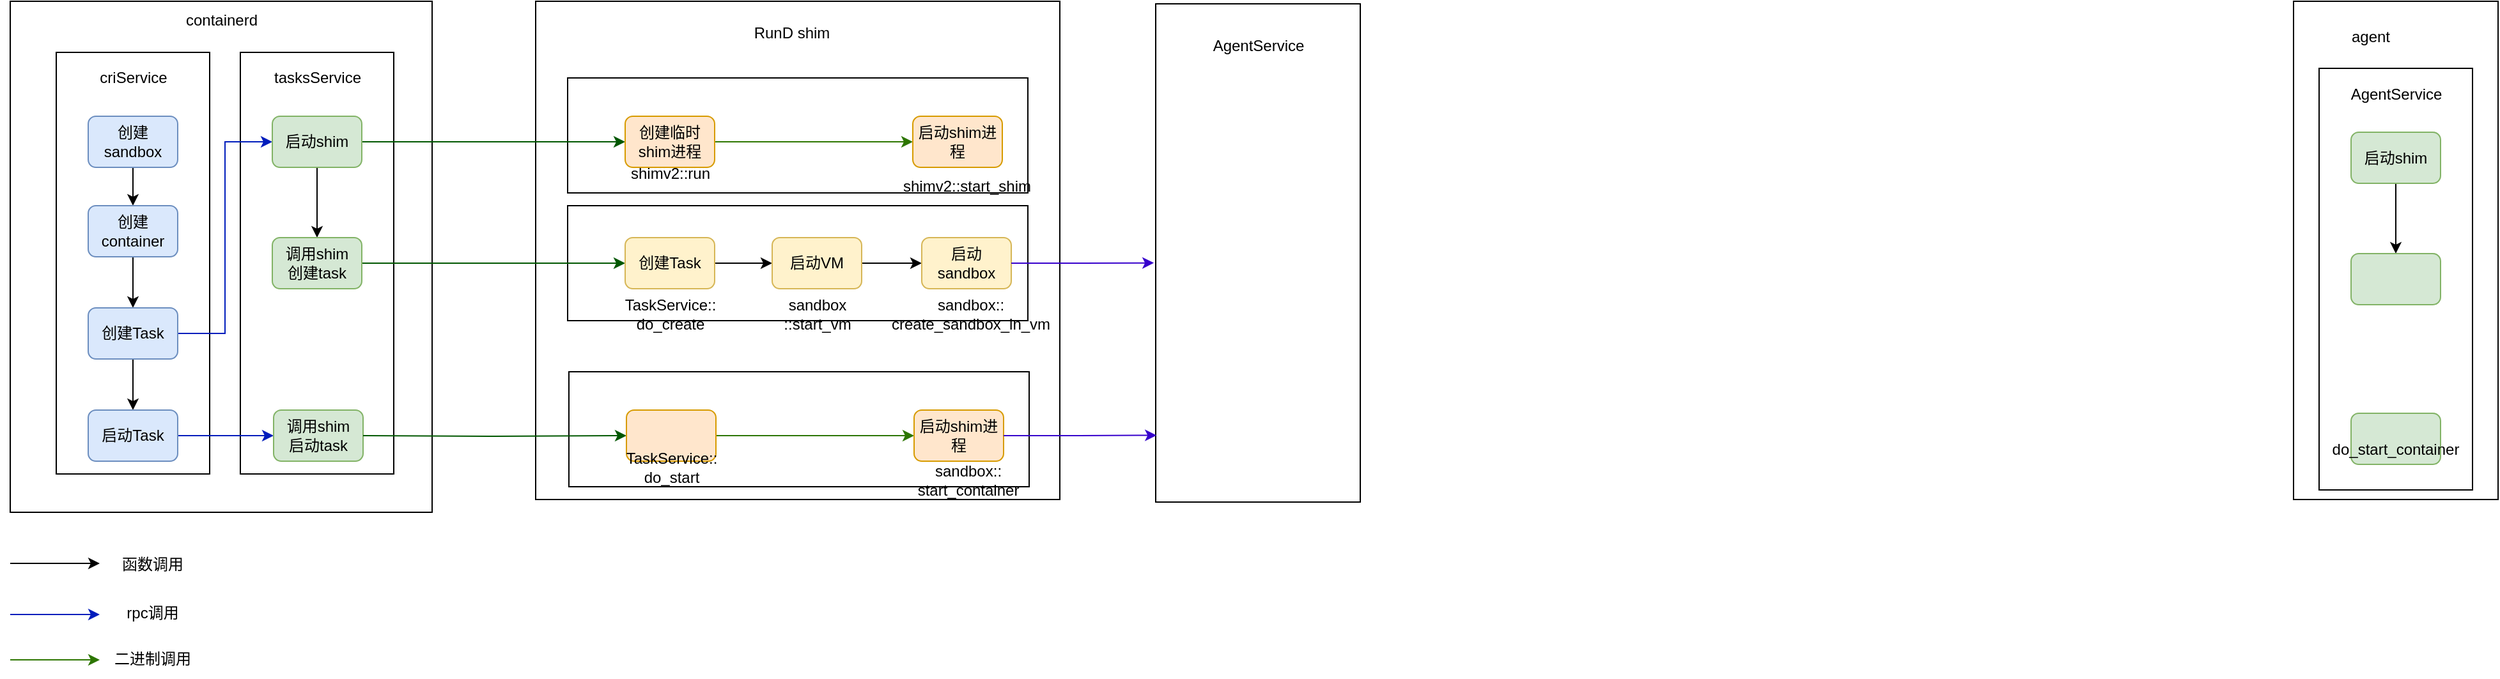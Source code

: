 <mxfile version="24.7.6">
  <diagram name="第 1 页" id="LhU_5w7jMdHVjknMKNqU">
    <mxGraphModel dx="896" dy="597" grid="1" gridSize="10" guides="1" tooltips="1" connect="1" arrows="1" fold="1" page="1" pageScale="1" pageWidth="827" pageHeight="1169" math="0" shadow="0">
      <root>
        <mxCell id="0" />
        <mxCell id="1" parent="0" />
        <mxCell id="KmjipeR5iiQRehFi-2iJ-23" value="" style="rounded=0;whiteSpace=wrap;html=1;" parent="1" vertex="1">
          <mxGeometry x="525" y="70" width="410" height="390" as="geometry" />
        </mxCell>
        <mxCell id="KmjipeR5iiQRehFi-2iJ-44" value="" style="rounded=0;whiteSpace=wrap;html=1;" parent="1" vertex="1">
          <mxGeometry x="550" y="230" width="360" height="90" as="geometry" />
        </mxCell>
        <mxCell id="KmjipeR5iiQRehFi-2iJ-43" value="" style="rounded=0;whiteSpace=wrap;html=1;" parent="1" vertex="1">
          <mxGeometry x="550" y="130" width="360" height="90" as="geometry" />
        </mxCell>
        <mxCell id="KmjipeR5iiQRehFi-2iJ-2" value="" style="rounded=0;whiteSpace=wrap;html=1;" parent="1" vertex="1">
          <mxGeometry x="114" y="70" width="330" height="400" as="geometry" />
        </mxCell>
        <mxCell id="KmjipeR5iiQRehFi-2iJ-3" value="" style="rounded=0;whiteSpace=wrap;html=1;" parent="1" vertex="1">
          <mxGeometry x="150" y="110" width="120" height="330" as="geometry" />
        </mxCell>
        <mxCell id="KmjipeR5iiQRehFi-2iJ-4" value="criService" style="text;html=1;align=center;verticalAlign=middle;resizable=0;points=[];autosize=1;" parent="1" vertex="1">
          <mxGeometry x="175" y="120" width="70" height="20" as="geometry" />
        </mxCell>
        <mxCell id="KmjipeR5iiQRehFi-2iJ-5" value="" style="rounded=0;whiteSpace=wrap;html=1;" parent="1" vertex="1">
          <mxGeometry x="294" y="110" width="120" height="330" as="geometry" />
        </mxCell>
        <mxCell id="KmjipeR5iiQRehFi-2iJ-6" value="tasksService" style="text;html=1;align=center;verticalAlign=middle;resizable=0;points=[];autosize=1;" parent="1" vertex="1">
          <mxGeometry x="314" y="120" width="80" height="20" as="geometry" />
        </mxCell>
        <mxCell id="KmjipeR5iiQRehFi-2iJ-16" style="edgeStyle=orthogonalEdgeStyle;rounded=0;orthogonalLoop=1;jettySize=auto;html=1;exitX=0.5;exitY=1;exitDx=0;exitDy=0;entryX=0.5;entryY=0;entryDx=0;entryDy=0;" parent="1" source="KmjipeR5iiQRehFi-2iJ-7" target="KmjipeR5iiQRehFi-2iJ-8" edge="1">
          <mxGeometry relative="1" as="geometry" />
        </mxCell>
        <mxCell id="KmjipeR5iiQRehFi-2iJ-7" value="创建sandbox" style="rounded=1;whiteSpace=wrap;html=1;fillColor=#dae8fc;strokeColor=#6c8ebf;" parent="1" vertex="1">
          <mxGeometry x="175" y="160" width="70" height="40" as="geometry" />
        </mxCell>
        <mxCell id="KmjipeR5iiQRehFi-2iJ-17" style="edgeStyle=orthogonalEdgeStyle;rounded=0;orthogonalLoop=1;jettySize=auto;html=1;exitX=0.5;exitY=1;exitDx=0;exitDy=0;" parent="1" source="KmjipeR5iiQRehFi-2iJ-8" target="KmjipeR5iiQRehFi-2iJ-9" edge="1">
          <mxGeometry relative="1" as="geometry" />
        </mxCell>
        <mxCell id="KmjipeR5iiQRehFi-2iJ-8" value="创建container" style="rounded=1;whiteSpace=wrap;html=1;fillColor=#dae8fc;strokeColor=#6c8ebf;" parent="1" vertex="1">
          <mxGeometry x="175" y="230" width="70" height="40" as="geometry" />
        </mxCell>
        <mxCell id="KmjipeR5iiQRehFi-2iJ-18" style="edgeStyle=orthogonalEdgeStyle;rounded=0;orthogonalLoop=1;jettySize=auto;html=1;exitX=0.5;exitY=1;exitDx=0;exitDy=0;entryX=0.5;entryY=0;entryDx=0;entryDy=0;" parent="1" source="KmjipeR5iiQRehFi-2iJ-9" target="KmjipeR5iiQRehFi-2iJ-10" edge="1">
          <mxGeometry relative="1" as="geometry" />
        </mxCell>
        <mxCell id="KmjipeR5iiQRehFi-2iJ-19" style="edgeStyle=orthogonalEdgeStyle;rounded=0;orthogonalLoop=1;jettySize=auto;html=1;exitX=1;exitY=0.5;exitDx=0;exitDy=0;entryX=0;entryY=0.5;entryDx=0;entryDy=0;strokeColor=#001DBC;fillColor=#0050ef;" parent="1" source="KmjipeR5iiQRehFi-2iJ-9" target="KmjipeR5iiQRehFi-2iJ-11" edge="1">
          <mxGeometry relative="1" as="geometry" />
        </mxCell>
        <mxCell id="KmjipeR5iiQRehFi-2iJ-9" value="创建Task" style="rounded=1;whiteSpace=wrap;html=1;fillColor=#dae8fc;strokeColor=#6c8ebf;" parent="1" vertex="1">
          <mxGeometry x="175" y="310" width="70" height="40" as="geometry" />
        </mxCell>
        <mxCell id="KmjipeR5iiQRehFi-2iJ-22" style="edgeStyle=orthogonalEdgeStyle;rounded=0;orthogonalLoop=1;jettySize=auto;html=1;exitX=1;exitY=0.5;exitDx=0;exitDy=0;entryX=0;entryY=0.5;entryDx=0;entryDy=0;strokeColor=#001DBC;fillColor=#0050ef;" parent="1" source="KmjipeR5iiQRehFi-2iJ-10" target="KmjipeR5iiQRehFi-2iJ-13" edge="1">
          <mxGeometry relative="1" as="geometry">
            <Array as="points">
              <mxPoint x="280" y="410" />
              <mxPoint x="280" y="410" />
            </Array>
          </mxGeometry>
        </mxCell>
        <mxCell id="KmjipeR5iiQRehFi-2iJ-10" value="启动Task" style="rounded=1;whiteSpace=wrap;html=1;fillColor=#dae8fc;strokeColor=#6c8ebf;" parent="1" vertex="1">
          <mxGeometry x="175" y="390" width="70" height="40" as="geometry" />
        </mxCell>
        <mxCell id="KmjipeR5iiQRehFi-2iJ-20" style="edgeStyle=orthogonalEdgeStyle;rounded=0;orthogonalLoop=1;jettySize=auto;html=1;exitX=0.5;exitY=1;exitDx=0;exitDy=0;entryX=0.5;entryY=0;entryDx=0;entryDy=0;" parent="1" source="KmjipeR5iiQRehFi-2iJ-11" target="KmjipeR5iiQRehFi-2iJ-12" edge="1">
          <mxGeometry relative="1" as="geometry" />
        </mxCell>
        <mxCell id="KmjipeR5iiQRehFi-2iJ-40" style="edgeStyle=orthogonalEdgeStyle;rounded=0;orthogonalLoop=1;jettySize=auto;html=1;exitX=1;exitY=0.5;exitDx=0;exitDy=0;fillColor=#008a00;strokeColor=#005700;" parent="1" source="KmjipeR5iiQRehFi-2iJ-11" target="KmjipeR5iiQRehFi-2iJ-25" edge="1">
          <mxGeometry relative="1" as="geometry" />
        </mxCell>
        <mxCell id="KmjipeR5iiQRehFi-2iJ-11" value="启动shim" style="rounded=1;whiteSpace=wrap;html=1;fillColor=#d5e8d4;strokeColor=#82b366;" parent="1" vertex="1">
          <mxGeometry x="319" y="160" width="70" height="40" as="geometry" />
        </mxCell>
        <mxCell id="KmjipeR5iiQRehFi-2iJ-45" style="edgeStyle=orthogonalEdgeStyle;rounded=0;orthogonalLoop=1;jettySize=auto;html=1;exitX=1;exitY=0.5;exitDx=0;exitDy=0;entryX=0;entryY=0.5;entryDx=0;entryDy=0;fillColor=#008a00;strokeColor=#005700;" parent="1" source="KmjipeR5iiQRehFi-2iJ-12" target="KmjipeR5iiQRehFi-2iJ-28" edge="1">
          <mxGeometry relative="1" as="geometry" />
        </mxCell>
        <mxCell id="KmjipeR5iiQRehFi-2iJ-12" value="调用shim&lt;br&gt;创建task" style="rounded=1;whiteSpace=wrap;html=1;fillColor=#d5e8d4;strokeColor=#82b366;" parent="1" vertex="1">
          <mxGeometry x="319" y="255" width="70" height="40" as="geometry" />
        </mxCell>
        <mxCell id="KmjipeR5iiQRehFi-2iJ-13" value="调用shim&lt;br&gt;启动task" style="rounded=1;whiteSpace=wrap;html=1;fillColor=#d5e8d4;strokeColor=#82b366;" parent="1" vertex="1">
          <mxGeometry x="320" y="390" width="70" height="40" as="geometry" />
        </mxCell>
        <mxCell id="KmjipeR5iiQRehFi-2iJ-14" value="containerd" style="text;html=1;align=center;verticalAlign=middle;resizable=0;points=[];autosize=1;strokeColor=none;fillColor=none;" parent="1" vertex="1">
          <mxGeometry x="239" y="70" width="80" height="30" as="geometry" />
        </mxCell>
        <mxCell id="KmjipeR5iiQRehFi-2iJ-24" value="RunD shim" style="text;html=1;align=center;verticalAlign=middle;resizable=0;points=[];autosize=1;strokeColor=none;fillColor=none;" parent="1" vertex="1">
          <mxGeometry x="685" y="80" width="80" height="30" as="geometry" />
        </mxCell>
        <mxCell id="KmjipeR5iiQRehFi-2iJ-41" style="edgeStyle=orthogonalEdgeStyle;rounded=0;orthogonalLoop=1;jettySize=auto;html=1;exitX=1;exitY=0.5;exitDx=0;exitDy=0;entryX=0;entryY=0.5;entryDx=0;entryDy=0;fillColor=#60a917;strokeColor=#2D7600;" parent="1" source="KmjipeR5iiQRehFi-2iJ-25" target="KmjipeR5iiQRehFi-2iJ-27" edge="1">
          <mxGeometry relative="1" as="geometry">
            <mxPoint x="700" y="180" as="targetPoint" />
          </mxGeometry>
        </mxCell>
        <mxCell id="KmjipeR5iiQRehFi-2iJ-25" value="创建临时shim进程" style="rounded=1;whiteSpace=wrap;html=1;fillColor=#ffe6cc;strokeColor=#d79b00;" parent="1" vertex="1">
          <mxGeometry x="595" y="160" width="70" height="40" as="geometry" />
        </mxCell>
        <mxCell id="KmjipeR5iiQRehFi-2iJ-27" value="启动shim进程" style="rounded=1;whiteSpace=wrap;html=1;fillColor=#ffe6cc;strokeColor=#d79b00;" parent="1" vertex="1">
          <mxGeometry x="820" y="160" width="70" height="40" as="geometry" />
        </mxCell>
        <mxCell id="KmjipeR5iiQRehFi-2iJ-46" style="edgeStyle=orthogonalEdgeStyle;rounded=0;orthogonalLoop=1;jettySize=auto;html=1;exitX=1;exitY=0.5;exitDx=0;exitDy=0;entryX=0;entryY=0.5;entryDx=0;entryDy=0;" parent="1" source="KmjipeR5iiQRehFi-2iJ-28" target="KmjipeR5iiQRehFi-2iJ-33" edge="1">
          <mxGeometry relative="1" as="geometry" />
        </mxCell>
        <mxCell id="KmjipeR5iiQRehFi-2iJ-28" value="创建Task" style="rounded=1;whiteSpace=wrap;html=1;fillColor=#fff2cc;strokeColor=#d6b656;" parent="1" vertex="1">
          <mxGeometry x="595" y="255" width="70" height="40" as="geometry" />
        </mxCell>
        <mxCell id="KmjipeR5iiQRehFi-2iJ-47" style="edgeStyle=orthogonalEdgeStyle;rounded=0;orthogonalLoop=1;jettySize=auto;html=1;exitX=1;exitY=0.5;exitDx=0;exitDy=0;" parent="1" source="KmjipeR5iiQRehFi-2iJ-33" target="KmjipeR5iiQRehFi-2iJ-34" edge="1">
          <mxGeometry relative="1" as="geometry" />
        </mxCell>
        <mxCell id="KmjipeR5iiQRehFi-2iJ-33" value="启动VM" style="rounded=1;whiteSpace=wrap;html=1;fillColor=#fff2cc;strokeColor=#d6b656;" parent="1" vertex="1">
          <mxGeometry x="710" y="255" width="70" height="40" as="geometry" />
        </mxCell>
        <mxCell id="KmjipeR5iiQRehFi-2iJ-34" value="启动sandbox" style="rounded=1;whiteSpace=wrap;html=1;fillColor=#fff2cc;strokeColor=#d6b656;" parent="1" vertex="1">
          <mxGeometry x="827" y="255" width="70" height="40" as="geometry" />
        </mxCell>
        <mxCell id="Ce19-M33MyNlMO0xDM5_-1" value="" style="endArrow=classic;html=1;rounded=0;" edge="1" parent="1">
          <mxGeometry width="50" height="50" relative="1" as="geometry">
            <mxPoint x="114" y="510" as="sourcePoint" />
            <mxPoint x="184" y="510" as="targetPoint" />
          </mxGeometry>
        </mxCell>
        <mxCell id="Ce19-M33MyNlMO0xDM5_-2" value="函数调用" style="text;html=1;align=center;verticalAlign=middle;resizable=0;points=[];autosize=1;strokeColor=none;fillColor=none;" vertex="1" parent="1">
          <mxGeometry x="190" y="496" width="70" height="30" as="geometry" />
        </mxCell>
        <mxCell id="Ce19-M33MyNlMO0xDM5_-3" value="" style="endArrow=classic;html=1;rounded=0;fillColor=#0050ef;strokeColor=#001DBC;" edge="1" parent="1">
          <mxGeometry width="50" height="50" relative="1" as="geometry">
            <mxPoint x="114" y="550" as="sourcePoint" />
            <mxPoint x="184" y="550" as="targetPoint" />
          </mxGeometry>
        </mxCell>
        <mxCell id="Ce19-M33MyNlMO0xDM5_-4" value="rpc调用" style="text;html=1;align=center;verticalAlign=middle;resizable=0;points=[];autosize=1;strokeColor=none;fillColor=none;" vertex="1" parent="1">
          <mxGeometry x="195" y="534" width="60" height="30" as="geometry" />
        </mxCell>
        <mxCell id="Ce19-M33MyNlMO0xDM5_-5" value="" style="endArrow=classic;html=1;rounded=0;fillColor=#60a917;strokeColor=#2D7600;" edge="1" parent="1">
          <mxGeometry width="50" height="50" relative="1" as="geometry">
            <mxPoint x="114" y="585.5" as="sourcePoint" />
            <mxPoint x="184" y="585.5" as="targetPoint" />
          </mxGeometry>
        </mxCell>
        <mxCell id="Ce19-M33MyNlMO0xDM5_-6" value="二进制调用" style="text;html=1;align=center;verticalAlign=middle;resizable=0;points=[];autosize=1;strokeColor=none;fillColor=none;" vertex="1" parent="1">
          <mxGeometry x="185" y="569.5" width="80" height="30" as="geometry" />
        </mxCell>
        <mxCell id="Ce19-M33MyNlMO0xDM5_-7" value="shimv2::run" style="text;html=1;align=center;verticalAlign=middle;resizable=0;points=[];autosize=1;strokeColor=none;fillColor=none;" vertex="1" parent="1">
          <mxGeometry x="585" y="190" width="90" height="30" as="geometry" />
        </mxCell>
        <mxCell id="Ce19-M33MyNlMO0xDM5_-8" value="shimv2::start_shim" style="text;html=1;align=center;verticalAlign=middle;resizable=0;points=[];autosize=1;strokeColor=none;fillColor=none;" vertex="1" parent="1">
          <mxGeometry x="802" y="200" width="120" height="30" as="geometry" />
        </mxCell>
        <mxCell id="Ce19-M33MyNlMO0xDM5_-10" value="TaskService::&lt;div&gt;do_create&lt;/div&gt;" style="text;html=1;align=center;verticalAlign=middle;resizable=0;points=[];autosize=1;strokeColor=none;fillColor=none;" vertex="1" parent="1">
          <mxGeometry x="585" y="295" width="90" height="40" as="geometry" />
        </mxCell>
        <mxCell id="Ce19-M33MyNlMO0xDM5_-11" value="sandbox&lt;div&gt;::start_vm&lt;/div&gt;" style="text;html=1;align=center;verticalAlign=middle;resizable=0;points=[];autosize=1;strokeColor=none;fillColor=none;" vertex="1" parent="1">
          <mxGeometry x="705" y="295" width="80" height="40" as="geometry" />
        </mxCell>
        <mxCell id="Ce19-M33MyNlMO0xDM5_-12" value="sandbox::&lt;div&gt;create_sandbox_in_vm&lt;/div&gt;" style="text;html=1;align=center;verticalAlign=middle;resizable=0;points=[];autosize=1;strokeColor=none;fillColor=none;" vertex="1" parent="1">
          <mxGeometry x="790" y="295" width="150" height="40" as="geometry" />
        </mxCell>
        <mxCell id="Ce19-M33MyNlMO0xDM5_-13" value="" style="rounded=0;whiteSpace=wrap;html=1;" vertex="1" parent="1">
          <mxGeometry x="551" y="360" width="360" height="90" as="geometry" />
        </mxCell>
        <mxCell id="Ce19-M33MyNlMO0xDM5_-14" style="edgeStyle=orthogonalEdgeStyle;rounded=0;orthogonalLoop=1;jettySize=auto;html=1;exitX=1;exitY=0.5;exitDx=0;exitDy=0;fillColor=#008a00;strokeColor=#005700;" edge="1" parent="1" target="Ce19-M33MyNlMO0xDM5_-16">
          <mxGeometry relative="1" as="geometry">
            <mxPoint x="390" y="410" as="sourcePoint" />
          </mxGeometry>
        </mxCell>
        <mxCell id="Ce19-M33MyNlMO0xDM5_-15" style="edgeStyle=orthogonalEdgeStyle;rounded=0;orthogonalLoop=1;jettySize=auto;html=1;exitX=1;exitY=0.5;exitDx=0;exitDy=0;entryX=0;entryY=0.5;entryDx=0;entryDy=0;fillColor=#60a917;strokeColor=#2D7600;" edge="1" parent="1" source="Ce19-M33MyNlMO0xDM5_-16" target="Ce19-M33MyNlMO0xDM5_-17">
          <mxGeometry relative="1" as="geometry">
            <mxPoint x="701" y="410" as="targetPoint" />
          </mxGeometry>
        </mxCell>
        <mxCell id="Ce19-M33MyNlMO0xDM5_-16" value="" style="rounded=1;whiteSpace=wrap;html=1;fillColor=#ffe6cc;strokeColor=#d79b00;" vertex="1" parent="1">
          <mxGeometry x="596" y="390" width="70" height="40" as="geometry" />
        </mxCell>
        <mxCell id="Ce19-M33MyNlMO0xDM5_-17" value="启动shim进程" style="rounded=1;whiteSpace=wrap;html=1;fillColor=#ffe6cc;strokeColor=#d79b00;" vertex="1" parent="1">
          <mxGeometry x="821" y="390" width="70" height="40" as="geometry" />
        </mxCell>
        <mxCell id="Ce19-M33MyNlMO0xDM5_-18" value="TaskService::&lt;div&gt;do_start&lt;/div&gt;" style="text;html=1;align=center;verticalAlign=middle;resizable=0;points=[];autosize=1;strokeColor=none;fillColor=none;" vertex="1" parent="1">
          <mxGeometry x="586" y="415" width="90" height="40" as="geometry" />
        </mxCell>
        <mxCell id="Ce19-M33MyNlMO0xDM5_-19" value="sandbox::&lt;div&gt;start_container&lt;/div&gt;" style="text;html=1;align=center;verticalAlign=middle;resizable=0;points=[];autosize=1;strokeColor=none;fillColor=none;" vertex="1" parent="1">
          <mxGeometry x="813" y="425" width="100" height="40" as="geometry" />
        </mxCell>
        <mxCell id="Ce19-M33MyNlMO0xDM5_-27" value="" style="rounded=0;whiteSpace=wrap;html=1;" vertex="1" parent="1">
          <mxGeometry x="1900" y="70" width="160" height="390" as="geometry" />
        </mxCell>
        <mxCell id="Ce19-M33MyNlMO0xDM5_-30" value="agent" style="text;html=1;align=center;verticalAlign=middle;resizable=0;points=[];autosize=1;strokeColor=none;fillColor=none;" vertex="1" parent="1">
          <mxGeometry x="1935" y="82.5" width="50" height="30" as="geometry" />
        </mxCell>
        <mxCell id="Ce19-M33MyNlMO0xDM5_-56" value="" style="rounded=0;whiteSpace=wrap;html=1;" vertex="1" parent="1">
          <mxGeometry x="1920" y="122.5" width="120" height="330" as="geometry" />
        </mxCell>
        <mxCell id="Ce19-M33MyNlMO0xDM5_-57" value="AgentService" style="text;html=1;align=center;verticalAlign=middle;resizable=0;points=[];autosize=1;" vertex="1" parent="1">
          <mxGeometry x="1935" y="127.5" width="90" height="30" as="geometry" />
        </mxCell>
        <mxCell id="Ce19-M33MyNlMO0xDM5_-58" style="edgeStyle=orthogonalEdgeStyle;rounded=0;orthogonalLoop=1;jettySize=auto;html=1;exitX=0.5;exitY=1;exitDx=0;exitDy=0;entryX=0.5;entryY=0;entryDx=0;entryDy=0;" edge="1" parent="1" source="Ce19-M33MyNlMO0xDM5_-59" target="Ce19-M33MyNlMO0xDM5_-60">
          <mxGeometry relative="1" as="geometry" />
        </mxCell>
        <mxCell id="Ce19-M33MyNlMO0xDM5_-59" value="启动shim" style="rounded=1;whiteSpace=wrap;html=1;fillColor=#d5e8d4;strokeColor=#82b366;" vertex="1" parent="1">
          <mxGeometry x="1945" y="172.5" width="70" height="40" as="geometry" />
        </mxCell>
        <mxCell id="Ce19-M33MyNlMO0xDM5_-60" value="" style="rounded=1;whiteSpace=wrap;html=1;fillColor=#d5e8d4;strokeColor=#82b366;" vertex="1" parent="1">
          <mxGeometry x="1945" y="267.5" width="70" height="40" as="geometry" />
        </mxCell>
        <mxCell id="Ce19-M33MyNlMO0xDM5_-61" value="&lt;br class=&quot;Apple-interchange-newline&quot;&gt;do_start_container&lt;div&gt;&lt;/div&gt;" style="rounded=1;whiteSpace=wrap;html=1;fillColor=#d5e8d4;strokeColor=#82b366;" vertex="1" parent="1">
          <mxGeometry x="1945" y="392.5" width="70" height="40" as="geometry" />
        </mxCell>
        <mxCell id="Ce19-M33MyNlMO0xDM5_-62" value="" style="rounded=0;whiteSpace=wrap;html=1;" vertex="1" parent="1">
          <mxGeometry x="1010" y="72" width="160" height="390" as="geometry" />
        </mxCell>
        <mxCell id="Ce19-M33MyNlMO0xDM5_-63" value="AgentService" style="text;html=1;align=center;verticalAlign=middle;resizable=0;points=[];autosize=1;strokeColor=none;fillColor=none;" vertex="1" parent="1">
          <mxGeometry x="1045" y="90" width="90" height="30" as="geometry" />
        </mxCell>
        <mxCell id="Ce19-M33MyNlMO0xDM5_-71" style="edgeStyle=orthogonalEdgeStyle;rounded=0;orthogonalLoop=1;jettySize=auto;html=1;exitX=1;exitY=0.5;exitDx=0;exitDy=0;entryX=-0.009;entryY=0.52;entryDx=0;entryDy=0;entryPerimeter=0;fillColor=#6a00ff;strokeColor=#3700CC;" edge="1" parent="1" source="KmjipeR5iiQRehFi-2iJ-34" target="Ce19-M33MyNlMO0xDM5_-62">
          <mxGeometry relative="1" as="geometry" />
        </mxCell>
        <mxCell id="Ce19-M33MyNlMO0xDM5_-72" style="edgeStyle=orthogonalEdgeStyle;rounded=0;orthogonalLoop=1;jettySize=auto;html=1;exitX=1;exitY=0.5;exitDx=0;exitDy=0;entryX=0.004;entryY=0.866;entryDx=0;entryDy=0;entryPerimeter=0;fillColor=#6a00ff;strokeColor=#3700CC;" edge="1" parent="1" source="Ce19-M33MyNlMO0xDM5_-17" target="Ce19-M33MyNlMO0xDM5_-62">
          <mxGeometry relative="1" as="geometry" />
        </mxCell>
      </root>
    </mxGraphModel>
  </diagram>
</mxfile>
